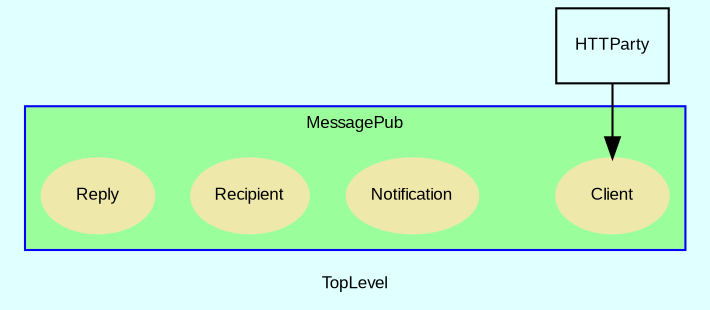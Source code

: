 digraph TopLevel {
    compound = true
    bgcolor = lightcyan1
    fontname = Arial
    fontsize = 8
    label = "TopLevel"
    node [
        fontname = Arial,
        fontsize = 8,
        color = black
    ]

    HTTParty [
        URL = "classes/HTTParty.html",
        shape = box,
        label = "HTTParty"
    ]

    HTTParty -> MessagePub__Client [

    ]

    subgraph cluster_MessagePub {
        fillcolor = palegreen1
        URL = "classes/MessagePub.html"
        fontname = Arial
        color = blue
        label = "MessagePub"
        style = filled
        MessagePub [
            shape = plaintext,
            height = 0.01,
            width = 0.01,
            label = ""
        ]

        MessagePub__Client [
            fontcolor = black,
            URL = "classes/MessagePub/Client.html",
            shape = ellipse,
            color = palegoldenrod,
            style = filled,
            label = "Client"
        ]

        MessagePub__Notification [
            fontcolor = black,
            URL = "classes/MessagePub/Notification.html",
            shape = ellipse,
            color = palegoldenrod,
            style = filled,
            label = "Notification"
        ]

        MessagePub__Recipient [
            fontcolor = black,
            URL = "classes/MessagePub/Recipient.html",
            shape = ellipse,
            color = palegoldenrod,
            style = filled,
            label = "Recipient"
        ]

        MessagePub__Reply [
            fontcolor = black,
            URL = "classes/MessagePub/Reply.html",
            shape = ellipse,
            color = palegoldenrod,
            style = filled,
            label = "Reply"
        ]

    }

}

